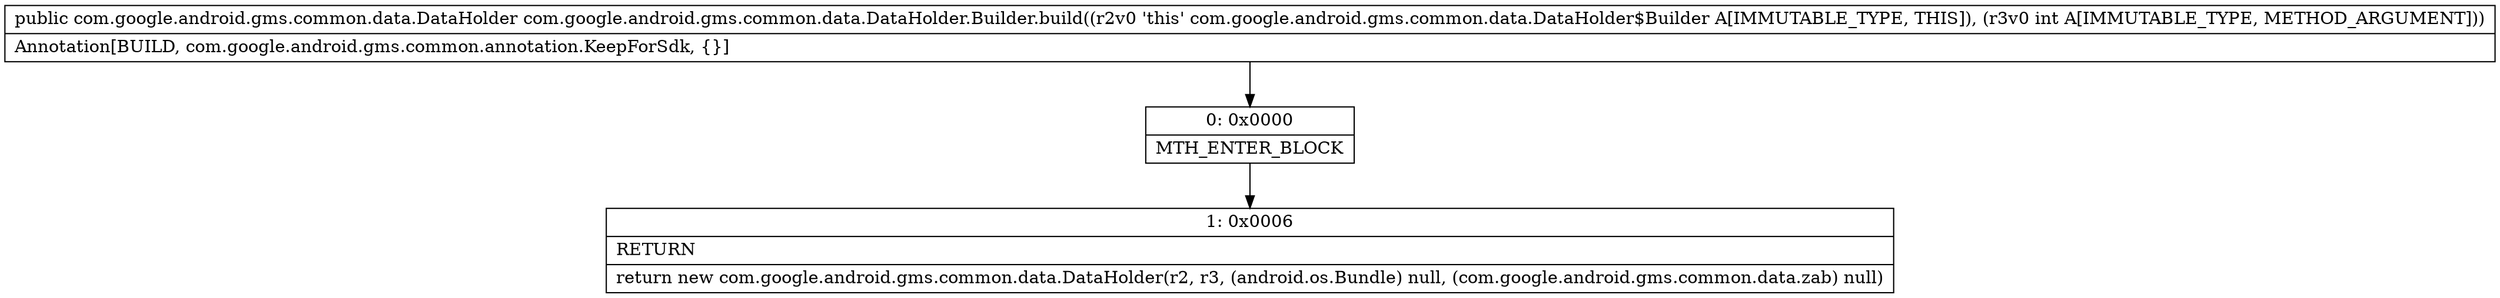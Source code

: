 digraph "CFG forcom.google.android.gms.common.data.DataHolder.Builder.build(I)Lcom\/google\/android\/gms\/common\/data\/DataHolder;" {
Node_0 [shape=record,label="{0\:\ 0x0000|MTH_ENTER_BLOCK\l}"];
Node_1 [shape=record,label="{1\:\ 0x0006|RETURN\l|return new com.google.android.gms.common.data.DataHolder(r2, r3, (android.os.Bundle) null, (com.google.android.gms.common.data.zab) null)\l}"];
MethodNode[shape=record,label="{public com.google.android.gms.common.data.DataHolder com.google.android.gms.common.data.DataHolder.Builder.build((r2v0 'this' com.google.android.gms.common.data.DataHolder$Builder A[IMMUTABLE_TYPE, THIS]), (r3v0 int A[IMMUTABLE_TYPE, METHOD_ARGUMENT]))  | Annotation[BUILD, com.google.android.gms.common.annotation.KeepForSdk, \{\}]\l}"];
MethodNode -> Node_0;
Node_0 -> Node_1;
}

